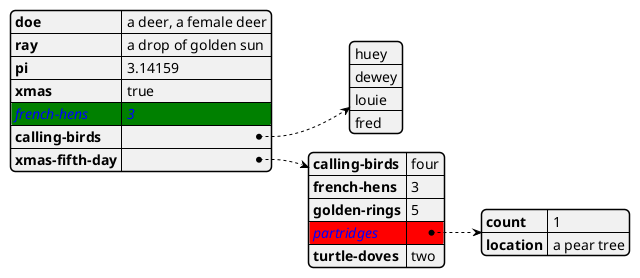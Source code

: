 {
  "sha1": "gqtf3lpcd89uvmi71lz6crsk3kxtnvk",
  "insertion": {
    "when": "2024-06-01T09:03:08.196Z",
    "url": "https://forum.plantuml.net/17217/can-use-different-backgroundcolor-highlight-jsondiagram",
    "user": "plantuml@gmail.com"
  }
}
@startyaml
<style>
    .h1 {
      BackGroundColor green
      FontColor blue
      FontStyle italic
    }
    .h2 {
      BackGroundColor red
      FontColor blue
      FontStyle italic
    }
</style>
#highlight "french-hens" <<h1>>
#highlight "xmas-fifth-day" / "partridges" <<h2>>

doe: "a deer, a female deer"
ray: "a drop of golden sun"
pi: 3.14159
xmas: true
french-hens: 3
calling-birds: 
	- huey
	- dewey
	- louie
	- fred
xmas-fifth-day: 
	calling-birds: four
	french-hens: 3
	golden-rings: 5
	partridges: 
		count: 1
		location: "a pear tree"
	turtle-doves: two
@endyaml
